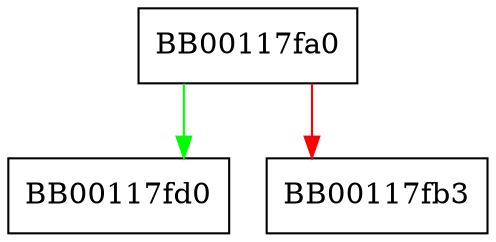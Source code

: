 digraph FUN_00117fa0 {
  node [shape="box"];
  graph [splines=ortho];
  BB00117fa0 -> BB00117fd0 [color="green"];
  BB00117fa0 -> BB00117fb3 [color="red"];
}